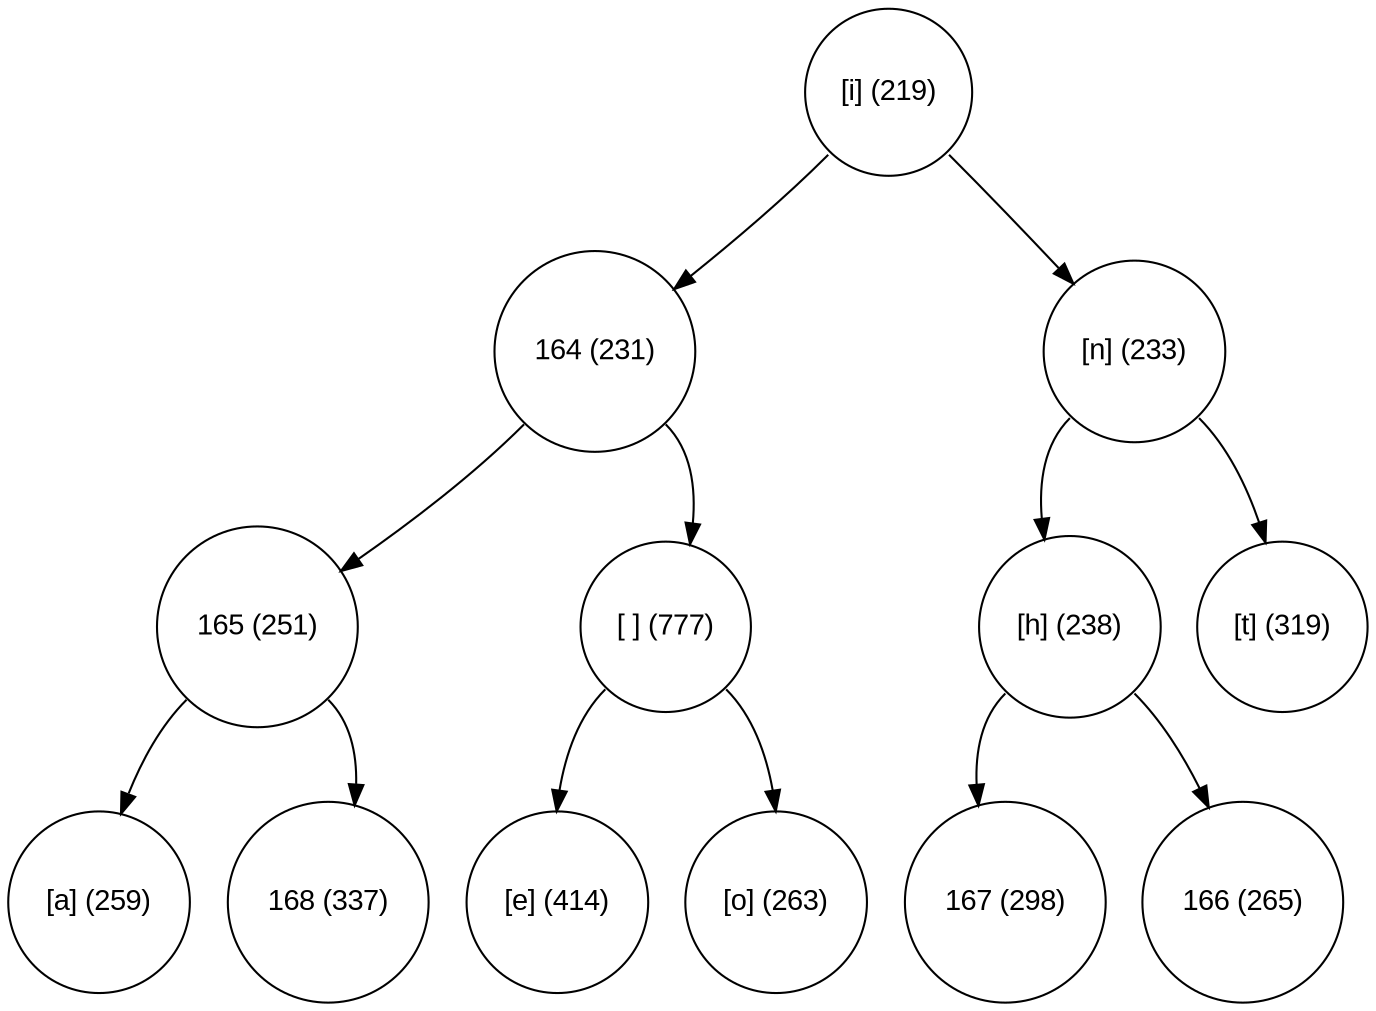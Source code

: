 digraph move_down {
	node [fontname="Arial", shape="circle", width=0.5]; 

	0 [label = "[i] (219)"];
	0:sw -> 1;
	1 [label = "164 (231)"];
	1:sw -> 3;
	3 [label = "165 (251)"];
	3:sw -> 7;
	7 [label = "[a] (259)"];
	3:se -> 8;
	8 [label = "168 (337)"];
	1:se -> 4;
	4 [label = "[ ] (777)"];
	4:sw -> 9;
	9 [label = "[e] (414)"];
	4:se -> 10;
	10 [label = "[o] (263)"];
	0:se -> 2;
	2 [label = "[n] (233)"];
	2:sw -> 5;
	5 [label = "[h] (238)"];
	5:sw -> 11;
	11 [label = "167 (298)"];
	5:se -> 12;
	12 [label = "166 (265)"];
	2:se -> 6;
	6 [label = "[t] (319)"];
}
